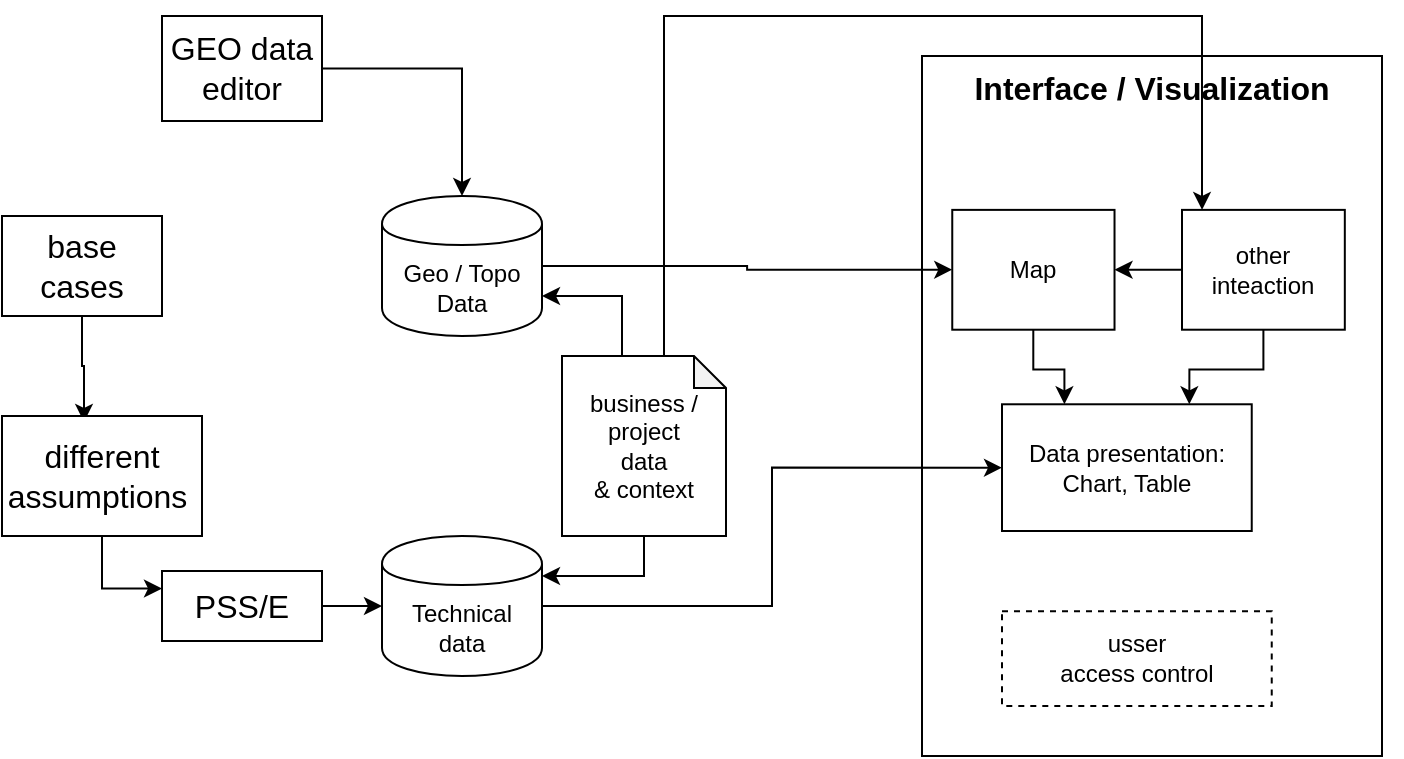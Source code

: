 <mxfile version="13.1.3">
    <diagram id="6hGFLwfOUW9BJ-s0fimq" name="Page-1">
        <mxGraphModel dx="1189" dy="840" grid="1" gridSize="10" guides="1" tooltips="1" connect="1" arrows="1" fold="1" page="1" pageScale="1" pageWidth="827" pageHeight="1169" math="0" shadow="0">
            <root>
                <mxCell id="0"/>
                <mxCell id="1" parent="0"/>
                <mxCell id="15" value="" style="group" vertex="1" connectable="0" parent="1">
                    <mxGeometry x="540" y="160" width="240" height="300" as="geometry"/>
                </mxCell>
                <mxCell id="10" value="Interface / Visualization" style="rounded=0;whiteSpace=wrap;html=1;verticalAlign=top;fontStyle=1;fontSize=16;" vertex="1" parent="15">
                    <mxGeometry y="-50" width="230" height="350" as="geometry"/>
                </mxCell>
                <mxCell id="25" style="edgeStyle=orthogonalEdgeStyle;rounded=0;orthogonalLoop=1;jettySize=auto;html=1;entryX=0.25;entryY=0;entryDx=0;entryDy=0;" edge="1" parent="15" source="11" target="13">
                    <mxGeometry relative="1" as="geometry"/>
                </mxCell>
                <mxCell id="11" value="Map" style="rounded=0;whiteSpace=wrap;html=1;" vertex="1" parent="15">
                    <mxGeometry x="15.13" y="26.938" width="81.13" height="59.917" as="geometry"/>
                </mxCell>
                <mxCell id="26" style="edgeStyle=orthogonalEdgeStyle;rounded=0;orthogonalLoop=1;jettySize=auto;html=1;entryX=0.75;entryY=0;entryDx=0;entryDy=0;" edge="1" parent="15" source="12" target="13">
                    <mxGeometry relative="1" as="geometry"/>
                </mxCell>
                <mxCell id="27" style="edgeStyle=orthogonalEdgeStyle;rounded=0;orthogonalLoop=1;jettySize=auto;html=1;" edge="1" parent="15" source="12" target="11">
                    <mxGeometry relative="1" as="geometry"/>
                </mxCell>
                <mxCell id="12" value="other &lt;br&gt;inteaction" style="rounded=0;whiteSpace=wrap;html=1;" vertex="1" parent="15">
                    <mxGeometry x="130" y="26.938" width="81.41" height="59.917" as="geometry"/>
                </mxCell>
                <mxCell id="13" value="Data presentation:&lt;br&gt;Chart, Table" style="rounded=0;whiteSpace=wrap;html=1;" vertex="1" parent="15">
                    <mxGeometry x="40" y="124.138" width="124.87" height="63.362" as="geometry"/>
                </mxCell>
                <mxCell id="14" value="usser&lt;br&gt;access control" style="rounded=0;whiteSpace=wrap;html=1;dashed=1;" vertex="1" parent="15">
                    <mxGeometry x="40" y="227.586" width="134.87" height="47.41" as="geometry"/>
                </mxCell>
                <mxCell id="18" style="edgeStyle=orthogonalEdgeStyle;rounded=0;orthogonalLoop=1;jettySize=auto;html=1;" edge="1" parent="1" source="2" target="11">
                    <mxGeometry relative="1" as="geometry"/>
                </mxCell>
                <mxCell id="2" value="Geo / Topo Data" style="shape=cylinder;whiteSpace=wrap;html=1;boundedLbl=1;backgroundOutline=1;" vertex="1" parent="1">
                    <mxGeometry x="270" y="180" width="80" height="70" as="geometry"/>
                </mxCell>
                <mxCell id="20" style="edgeStyle=orthogonalEdgeStyle;rounded=0;orthogonalLoop=1;jettySize=auto;html=1;entryX=0;entryY=0.5;entryDx=0;entryDy=0;" edge="1" parent="1" source="5" target="13">
                    <mxGeometry relative="1" as="geometry"/>
                </mxCell>
                <mxCell id="5" value="Technical&lt;br&gt;data" style="shape=cylinder;whiteSpace=wrap;html=1;boundedLbl=1;backgroundOutline=1;" vertex="1" parent="1">
                    <mxGeometry x="270" y="350" width="80" height="70" as="geometry"/>
                </mxCell>
                <mxCell id="24" style="edgeStyle=orthogonalEdgeStyle;rounded=0;orthogonalLoop=1;jettySize=auto;html=1;" edge="1" parent="1" source="23" target="12">
                    <mxGeometry relative="1" as="geometry">
                        <Array as="points">
                            <mxPoint x="411" y="90"/>
                            <mxPoint x="680" y="90"/>
                        </Array>
                    </mxGeometry>
                </mxCell>
                <mxCell id="28" style="edgeStyle=orthogonalEdgeStyle;rounded=0;orthogonalLoop=1;jettySize=auto;html=1;" edge="1" parent="1" source="23" target="2">
                    <mxGeometry relative="1" as="geometry">
                        <Array as="points">
                            <mxPoint x="390" y="230"/>
                        </Array>
                    </mxGeometry>
                </mxCell>
                <mxCell id="29" style="edgeStyle=orthogonalEdgeStyle;rounded=0;orthogonalLoop=1;jettySize=auto;html=1;" edge="1" parent="1" source="23" target="5">
                    <mxGeometry relative="1" as="geometry">
                        <Array as="points">
                            <mxPoint x="401" y="370"/>
                        </Array>
                    </mxGeometry>
                </mxCell>
                <mxCell id="23" value="business / project&lt;br&gt;data &lt;br&gt;&amp;amp; context" style="shape=note;whiteSpace=wrap;html=1;backgroundOutline=1;darkOpacity=0.05;size=16;" vertex="1" parent="1">
                    <mxGeometry x="360" y="260" width="82" height="90" as="geometry"/>
                </mxCell>
                <mxCell id="36" style="edgeStyle=orthogonalEdgeStyle;rounded=0;orthogonalLoop=1;jettySize=auto;html=1;entryX=0;entryY=0.5;entryDx=0;entryDy=0;fontSize=16;" edge="1" parent="1" source="30" target="5">
                    <mxGeometry relative="1" as="geometry"/>
                </mxCell>
                <mxCell id="30" value="PSS/E" style="rounded=0;whiteSpace=wrap;html=1;fontSize=16;" vertex="1" parent="1">
                    <mxGeometry x="160" y="367.5" width="80" height="35" as="geometry"/>
                </mxCell>
                <mxCell id="46" style="edgeStyle=orthogonalEdgeStyle;rounded=0;orthogonalLoop=1;jettySize=auto;html=1;entryX=0.41;entryY=0.05;entryDx=0;entryDy=0;entryPerimeter=0;fontSize=16;" edge="1" parent="1" source="31" target="37">
                    <mxGeometry relative="1" as="geometry"/>
                </mxCell>
                <mxCell id="31" value="base cases" style="rounded=0;whiteSpace=wrap;html=1;fontSize=16;" vertex="1" parent="1">
                    <mxGeometry x="80" y="190" width="80" height="50" as="geometry"/>
                </mxCell>
                <mxCell id="43" style="edgeStyle=orthogonalEdgeStyle;rounded=0;orthogonalLoop=1;jettySize=auto;html=1;entryX=0.5;entryY=0;entryDx=0;entryDy=0;fontSize=16;" edge="1" parent="1" source="32" target="2">
                    <mxGeometry relative="1" as="geometry"/>
                </mxCell>
                <mxCell id="32" value="GEO data&lt;br&gt;editor" style="rounded=0;whiteSpace=wrap;html=1;fontSize=16;" vertex="1" parent="1">
                    <mxGeometry x="160" y="90" width="80" height="52.5" as="geometry"/>
                </mxCell>
                <mxCell id="41" style="edgeStyle=orthogonalEdgeStyle;rounded=0;orthogonalLoop=1;jettySize=auto;html=1;entryX=0;entryY=0.25;entryDx=0;entryDy=0;fontSize=16;" edge="1" parent="1" source="37" target="30">
                    <mxGeometry relative="1" as="geometry"/>
                </mxCell>
                <mxCell id="37" value="different assumptions&amp;nbsp;" style="rounded=0;whiteSpace=wrap;html=1;fontSize=16;" vertex="1" parent="1">
                    <mxGeometry x="80" y="290" width="100" height="60" as="geometry"/>
                </mxCell>
            </root>
        </mxGraphModel>
    </diagram>
</mxfile>